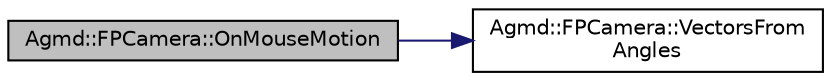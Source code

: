 digraph "Agmd::FPCamera::OnMouseMotion"
{
  edge [fontname="Helvetica",fontsize="10",labelfontname="Helvetica",labelfontsize="10"];
  node [fontname="Helvetica",fontsize="10",shape=record];
  rankdir="LR";
  Node1 [label="Agmd::FPCamera::OnMouseMotion",height=0.2,width=0.4,color="black", fillcolor="grey75", style="filled" fontcolor="black"];
  Node1 -> Node2 [color="midnightblue",fontsize="10",style="solid",fontname="Helvetica"];
  Node2 [label="Agmd::FPCamera::VectorsFrom\lAngles",height=0.2,width=0.4,color="black", fillcolor="white", style="filled",URL="$class_agmd_1_1_f_p_camera.html#aaad6591375087cb5e31c8a45112e6b67"];
}
